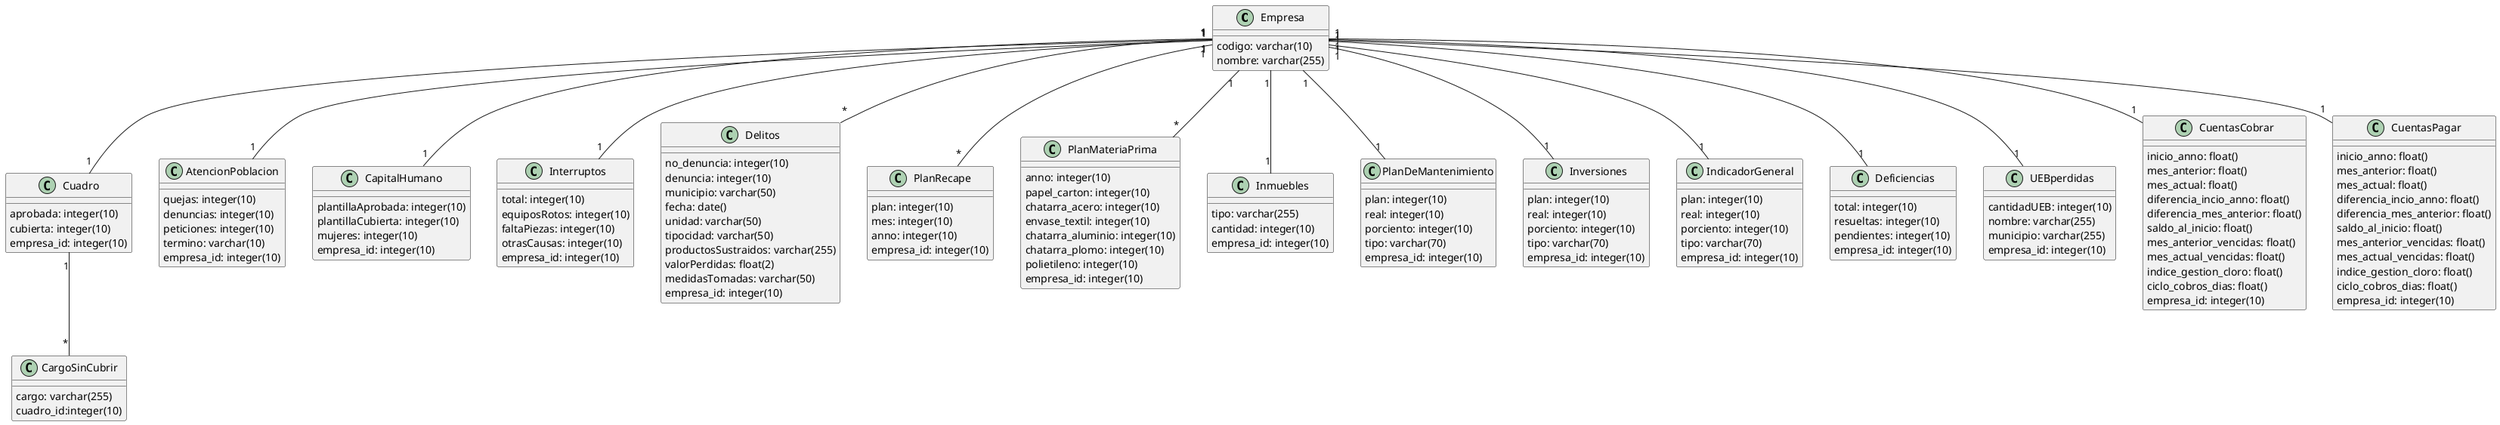@startuml

' !include <C4/C4_Component>

class Empresa {
    codigo: varchar(10)
    nombre: varchar(255)
}

class Cuadro {
    aprobada: integer(10)
    cubierta: integer(10)
    empresa_id: integer(10)
}
Empresa "1" -- "1" Cuadro

class CargoSinCubrir {
    cargo: varchar(255)
    cuadro_id:integer(10)
}
Cuadro "1" -- "*" CargoSinCubrir

class AtencionPoblacion {
    quejas: integer(10)
    denuncias: integer(10)
    peticiones: integer(10)
    termino: varchar(10)
    empresa_id: integer(10)
}
Empresa "1" -- "1" AtencionPoblacion

class CapitalHumano {
    plantillaAprobada: integer(10)
    plantillaCubierta: integer(10)
    mujeres: integer(10)
    empresa_id: integer(10)
}
Empresa "1" -- "1" CapitalHumano

class Interruptos {
    total: integer(10)
    equiposRotos: integer(10)
    faltaPiezas: integer(10)
    otrasCausas: integer(10)
    empresa_id: integer(10)
}
Empresa "1" -- "1" Interruptos

class Delitos {
    no_denuncia: integer(10)
    denuncia: integer(10)
    municipio: varchar(50)
    fecha: date()
    unidad: varchar(50)
    tipocidad: varchar(50)
    productosSustraidos: varchar(255)
    valorPerdidas: float(2)
    medidasTomadas: varchar(50)
    empresa_id: integer(10)
}
Empresa "1" -- "*" Delitos

class PlanRecape {
    plan: integer(10)
    mes: integer(10)
    anno: integer(10)
    empresa_id: integer(10)
}
Empresa "1" -- "*" PlanRecape

class PlanMateriaPrima {
    anno: integer(10)
    papel_carton: integer(10)
    chatarra_acero: integer(10)
    envase_textil: integer(10)
    chatarra_aluminio: integer(10)
    chatarra_plomo: integer(10)
    polietileno: integer(10)
    empresa_id: integer(10)
}
Empresa "1" -- "*" PlanMateriaPrima

class Inmuebles {
    tipo: varchar(255)
    cantidad: integer(10)
    empresa_id: integer(10)
}
Empresa "1" -- "1" Inmuebles

class PlanDeMantenimiento {
    plan: integer(10)
    real: integer(10)
    porciento: integer(10)
    tipo: varchar(70)
    empresa_id: integer(10)
}
Empresa "1" -- "1" PlanDeMantenimiento

class Inversiones {
    plan: integer(10)
    real: integer(10)
    porciento: integer(10)
    tipo: varchar(70)
    empresa_id: integer(10)
}
Empresa "1" -- "1" Inversiones

class IndicadorGeneral {
    plan: integer(10)
    real: integer(10)
    porciento: integer(10)
    tipo: varchar(70)
    empresa_id: integer(10)
}
Empresa "1" -- "1" IndicadorGeneral

class Deficiencias {
    total: integer(10)
    resueltas: integer(10)
    pendientes: integer(10)
    empresa_id: integer(10)
}
Empresa "1" -- "1" Deficiencias

class UEBperdidas {
    cantidadUEB: integer(10)
    nombre: varchar(255)
    municipio: varchar(255)
    empresa_id: integer(10)
}
Empresa "1" -- "1" UEBperdidas

class CuentasCobrar {
    inicio_anno: float()
    mes_anterior: float()
    mes_actual: float()
    diferencia_incio_anno: float()
    diferencia_mes_anterior: float()
    saldo_al_inicio: float()
    mes_anterior_vencidas: float()
    mes_actual_vencidas: float()
    indice_gestion_cloro: float()
    ciclo_cobros_dias: float()
    empresa_id: integer(10)
}
Empresa "1" -- "1" CuentasCobrar

class CuentasPagar {
    inicio_anno: float()
    mes_anterior: float()
    mes_actual: float()
    diferencia_incio_anno: float()
    diferencia_mes_anterior: float()
    saldo_al_inicio: float()
    mes_anterior_vencidas: float()
    mes_actual_vencidas: float()
    indice_gestion_cloro: float()
    ciclo_cobros_dias: float()
    empresa_id: integer(10)
}
Empresa "1" -- "1" CuentasPagar

@enduml